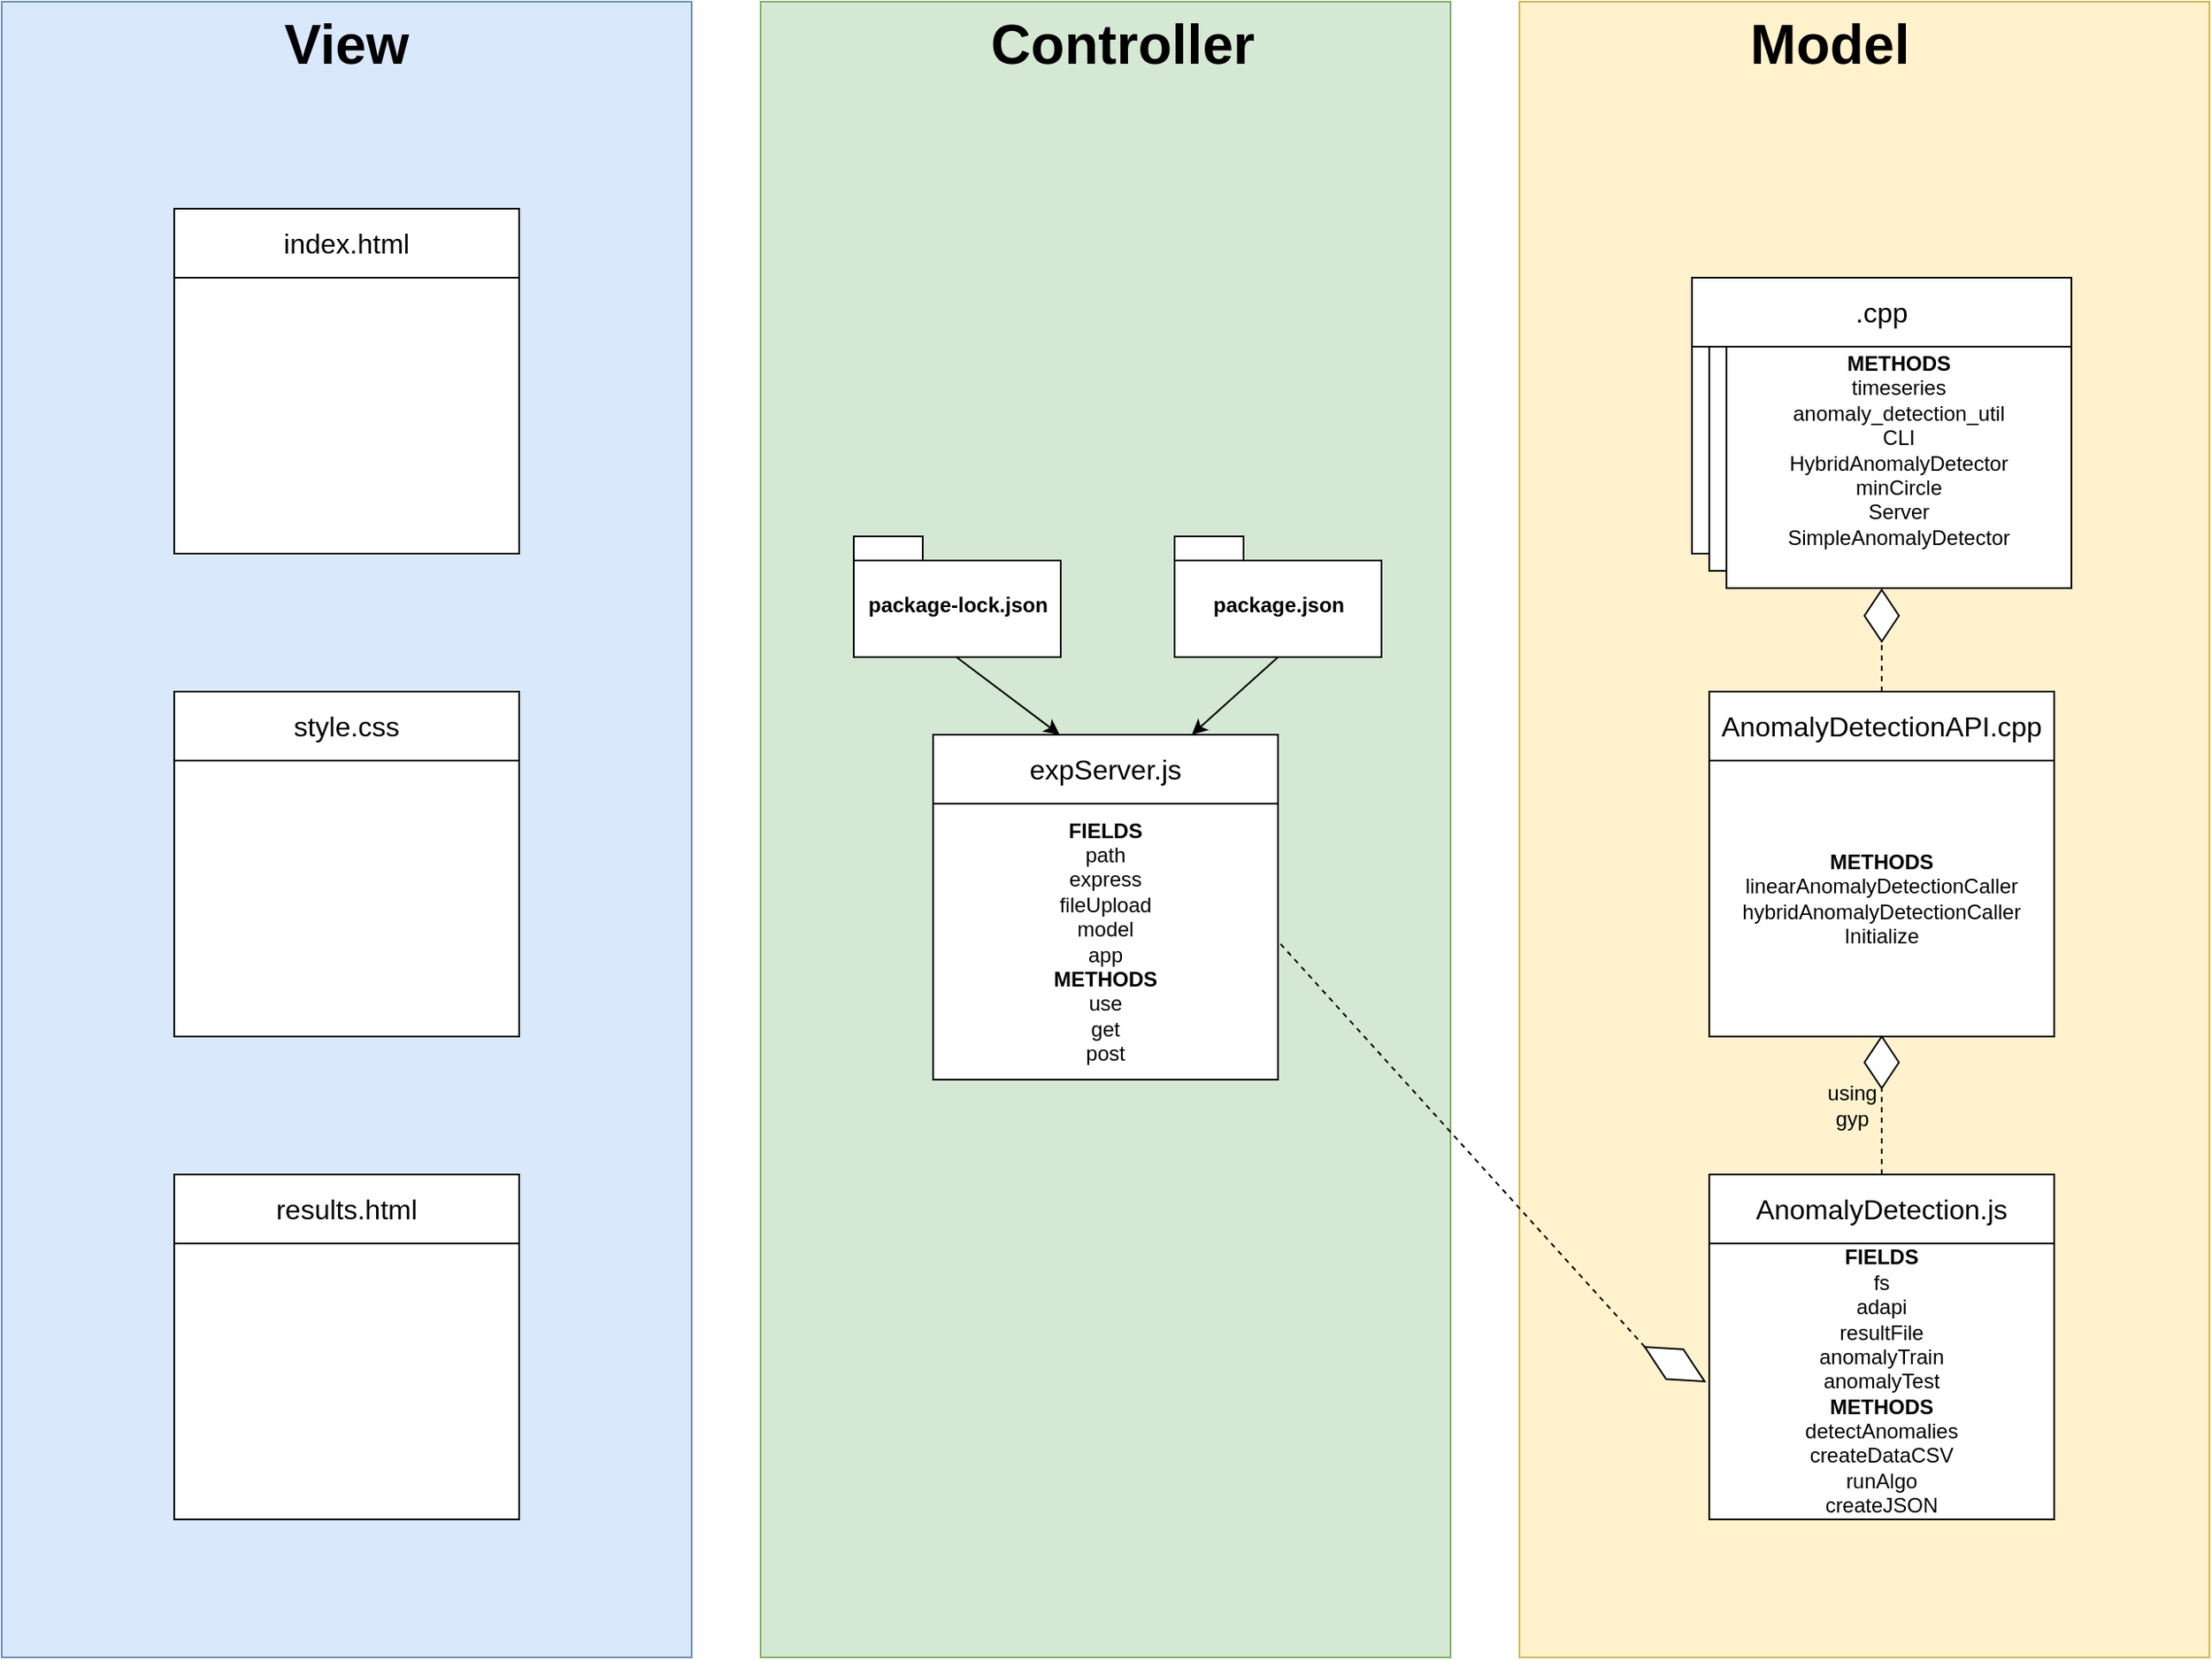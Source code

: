 <mxfile version="14.7.2" type="device"><diagram id="UL-Up-tAXJZA042BQvAE" name="Page-1"><mxGraphModel dx="1543" dy="1547" grid="1" gridSize="10" guides="1" tooltips="1" connect="1" arrows="1" fold="1" page="1" pageScale="1" pageWidth="827" pageHeight="1169" math="0" shadow="0"><root><mxCell id="0"/><mxCell id="1" parent="0"/><mxCell id="b3K-4h53iKVoq2Alc7Bz-82" value="" style="rounded=0;whiteSpace=wrap;html=1;fontSize=11;labelBackgroundColor=none;labelBorderColor=none;strokeColor=#6c8ebf;fillColor=#dae8fc;" parent="1" vertex="1"><mxGeometry x="-200" y="-40" width="400" height="960" as="geometry"/></mxCell><mxCell id="b3K-4h53iKVoq2Alc7Bz-1" value="" style="rounded=0;whiteSpace=wrap;html=1;fontSize=11;labelBackgroundColor=none;labelBorderColor=none;strokeColor=#82b366;fillColor=#d5e8d4;" parent="1" vertex="1"><mxGeometry x="240" y="-40" width="400" height="960" as="geometry"/></mxCell><mxCell id="b3K-4h53iKVoq2Alc7Bz-3" value="" style="rounded=0;whiteSpace=wrap;html=1;fontSize=11;labelBackgroundColor=none;labelBorderColor=none;strokeColor=#d6b656;fillColor=#fff2cc;" parent="1" vertex="1"><mxGeometry x="680" y="-40" width="400" height="960" as="geometry"/></mxCell><mxCell id="b3K-4h53iKVoq2Alc7Bz-64" value="&lt;font style=&quot;font-size: 32px;&quot;&gt;&lt;b style=&quot;font-size: 32px;&quot;&gt;Model&lt;/b&gt;&lt;/font&gt;" style="text;html=1;strokeColor=none;align=center;verticalAlign=middle;whiteSpace=wrap;rounded=0;labelBackgroundColor=none;fontSize=32;fontColor=#000000;" parent="1" vertex="1"><mxGeometry x="800" y="-40" width="120" height="50" as="geometry"/></mxCell><mxCell id="b3K-4h53iKVoq2Alc7Bz-65" value="&lt;b&gt;Controller&lt;/b&gt;" style="text;html=1;strokeColor=none;align=center;verticalAlign=middle;whiteSpace=wrap;rounded=0;labelBackgroundColor=none;fontSize=32;fontColor=#000000;" parent="1" vertex="1"><mxGeometry x="360" y="-40" width="180" height="50" as="geometry"/></mxCell><mxCell id="b3K-4h53iKVoq2Alc7Bz-66" value="&lt;font style=&quot;font-size: 32px&quot;&gt;&lt;b style=&quot;font-size: 32px&quot;&gt;View&lt;/b&gt;&lt;/font&gt;" style="text;html=1;strokeColor=none;align=center;verticalAlign=middle;whiteSpace=wrap;rounded=0;labelBackgroundColor=none;fontSize=32;fontColor=#000000;" parent="1" vertex="1"><mxGeometry x="-90" y="-40" width="180" height="50" as="geometry"/></mxCell><mxCell id="b3K-4h53iKVoq2Alc7Bz-87" value="" style="rounded=0;whiteSpace=wrap;html=1;" parent="1" vertex="1"><mxGeometry x="-100" y="120" width="200" height="160" as="geometry"/></mxCell><mxCell id="b3K-4h53iKVoq2Alc7Bz-88" value="&lt;font style=&quot;font-size: 16px&quot;&gt;index.html&lt;/font&gt;" style="rounded=0;whiteSpace=wrap;html=1;" parent="1" vertex="1"><mxGeometry x="-100" y="80" width="200" height="40" as="geometry"/></mxCell><mxCell id="b3K-4h53iKVoq2Alc7Bz-93" value="" style="rounded=0;whiteSpace=wrap;html=1;" parent="1" vertex="1"><mxGeometry x="-100" y="400" width="200" height="160" as="geometry"/></mxCell><mxCell id="b3K-4h53iKVoq2Alc7Bz-94" value="&lt;font style=&quot;font-size: 16px&quot;&gt;style.css&lt;/font&gt;" style="rounded=0;whiteSpace=wrap;html=1;" parent="1" vertex="1"><mxGeometry x="-100" y="360" width="200" height="40" as="geometry"/></mxCell><mxCell id="b3K-4h53iKVoq2Alc7Bz-97" value="" style="rounded=0;whiteSpace=wrap;html=1;" parent="1" vertex="1"><mxGeometry x="-100" y="680" width="200" height="160" as="geometry"/></mxCell><mxCell id="b3K-4h53iKVoq2Alc7Bz-98" value="&lt;font style=&quot;font-size: 16px&quot;&gt;results.html&lt;/font&gt;" style="rounded=0;whiteSpace=wrap;html=1;" parent="1" vertex="1"><mxGeometry x="-100" y="640" width="200" height="40" as="geometry"/></mxCell><mxCell id="75WFVp0D9IJ2LYECFNo1-1" value="" style="rounded=0;whiteSpace=wrap;html=1;" vertex="1" parent="1"><mxGeometry x="780" y="120" width="200" height="160" as="geometry"/></mxCell><mxCell id="75WFVp0D9IJ2LYECFNo1-4" value="" style="rounded=0;whiteSpace=wrap;html=1;" vertex="1" parent="1"><mxGeometry x="790" y="130" width="200" height="160" as="geometry"/></mxCell><mxCell id="75WFVp0D9IJ2LYECFNo1-5" value="&lt;b&gt;METHODS&lt;/b&gt;&lt;br&gt;timeseries&lt;br&gt;anomaly_detection_util&lt;br&gt;CLI&lt;br&gt;HybridAnomalyDetector&lt;br&gt;minCircle&lt;br&gt;Server&lt;br&gt;SimpleAnomalyDetector" style="rounded=0;whiteSpace=wrap;html=1;" vertex="1" parent="1"><mxGeometry x="800" y="140" width="200" height="160" as="geometry"/></mxCell><mxCell id="75WFVp0D9IJ2LYECFNo1-6" value="&lt;span style=&quot;font-size: 16px&quot;&gt;.cpp&lt;/span&gt;" style="rounded=0;whiteSpace=wrap;html=1;" vertex="1" parent="1"><mxGeometry x="780" y="120" width="220" height="40" as="geometry"/></mxCell><mxCell id="75WFVp0D9IJ2LYECFNo1-7" value="&lt;b&gt;METHODS&lt;/b&gt;&lt;br&gt;linearAnomalyDetectionCaller&lt;br&gt;hybridAnomalyDetectionCaller&lt;br&gt;Initialize" style="rounded=0;whiteSpace=wrap;html=1;" vertex="1" parent="1"><mxGeometry x="790" y="400" width="200" height="160" as="geometry"/></mxCell><mxCell id="75WFVp0D9IJ2LYECFNo1-8" value="&lt;font style=&quot;font-size: 16px&quot;&gt;AnomalyDetectionAPI.cpp&lt;/font&gt;" style="rounded=0;whiteSpace=wrap;html=1;" vertex="1" parent="1"><mxGeometry x="790" y="360" width="200" height="40" as="geometry"/></mxCell><mxCell id="75WFVp0D9IJ2LYECFNo1-9" value="package.json" style="shape=folder;fontStyle=1;spacingTop=10;tabWidth=40;tabHeight=14;tabPosition=left;html=1;" vertex="1" parent="1"><mxGeometry x="480" y="270" width="120" height="70" as="geometry"/></mxCell><mxCell id="75WFVp0D9IJ2LYECFNo1-10" value="package-lock.json" style="shape=folder;fontStyle=1;spacingTop=10;tabWidth=40;tabHeight=14;tabPosition=left;html=1;" vertex="1" parent="1"><mxGeometry x="294" y="270" width="120" height="70" as="geometry"/></mxCell><mxCell id="75WFVp0D9IJ2LYECFNo1-11" value="&lt;b&gt;FIELDS&lt;/b&gt;&lt;br&gt;fs&lt;br&gt;adapi&lt;br&gt;resultFile&lt;br&gt;anomalyTrain&lt;br&gt;anomalyTest&lt;br&gt;&lt;b&gt;METHODS&lt;br&gt;&lt;/b&gt;detectAnomalies&lt;br&gt;createDataCSV&lt;br&gt;runAlgo&lt;br&gt;createJSON" style="rounded=0;whiteSpace=wrap;html=1;" vertex="1" parent="1"><mxGeometry x="790" y="680" width="200" height="160" as="geometry"/></mxCell><mxCell id="75WFVp0D9IJ2LYECFNo1-12" value="&lt;font style=&quot;font-size: 16px&quot;&gt;AnomalyDetection.js&lt;/font&gt;" style="rounded=0;whiteSpace=wrap;html=1;" vertex="1" parent="1"><mxGeometry x="790" y="640" width="200" height="40" as="geometry"/></mxCell><mxCell id="75WFVp0D9IJ2LYECFNo1-15" value="using gyp" style="text;html=1;strokeColor=none;fillColor=none;align=center;verticalAlign=middle;whiteSpace=wrap;rounded=0;" vertex="1" parent="1"><mxGeometry x="853" y="590" width="40" height="20" as="geometry"/></mxCell><mxCell id="75WFVp0D9IJ2LYECFNo1-16" value="&lt;b&gt;FIELDS&lt;/b&gt;&lt;br&gt;path&lt;br&gt;express&lt;br&gt;fileUpload&lt;br&gt;model&lt;br&gt;app&lt;br&gt;&lt;b&gt;METHODS&lt;br&gt;&lt;/b&gt;use&lt;br&gt;get&lt;br&gt;post" style="rounded=0;whiteSpace=wrap;html=1;" vertex="1" parent="1"><mxGeometry x="340" y="425" width="200" height="160" as="geometry"/></mxCell><mxCell id="75WFVp0D9IJ2LYECFNo1-17" value="&lt;font style=&quot;font-size: 16px&quot;&gt;expServer.js&lt;/font&gt;" style="rounded=0;whiteSpace=wrap;html=1;" vertex="1" parent="1"><mxGeometry x="340" y="385" width="200" height="40" as="geometry"/></mxCell><mxCell id="75WFVp0D9IJ2LYECFNo1-20" value="" style="endArrow=classic;html=1;" edge="1" parent="1" target="75WFVp0D9IJ2LYECFNo1-17"><mxGeometry width="50" height="50" relative="1" as="geometry"><mxPoint x="353.5" y="340" as="sourcePoint"/><mxPoint x="353.5" y="396" as="targetPoint"/></mxGeometry></mxCell><mxCell id="75WFVp0D9IJ2LYECFNo1-21" value="" style="endArrow=classic;html=1;entryX=0.75;entryY=0;entryDx=0;entryDy=0;" edge="1" parent="1" target="75WFVp0D9IJ2LYECFNo1-17"><mxGeometry width="50" height="50" relative="1" as="geometry"><mxPoint x="540" y="340" as="sourcePoint"/><mxPoint x="599.885" y="385" as="targetPoint"/></mxGeometry></mxCell><mxCell id="75WFVp0D9IJ2LYECFNo1-29" value="" style="rhombus;whiteSpace=wrap;html=1;rotation=-90;" vertex="1" parent="1"><mxGeometry x="875" y="306" width="30" height="20" as="geometry"/></mxCell><mxCell id="75WFVp0D9IJ2LYECFNo1-32" value="" style="endArrow=none;dashed=1;html=1;" edge="1" parent="1" source="75WFVp0D9IJ2LYECFNo1-8"><mxGeometry width="50" height="50" relative="1" as="geometry"><mxPoint x="840" y="390" as="sourcePoint"/><mxPoint x="890" y="330" as="targetPoint"/></mxGeometry></mxCell><mxCell id="75WFVp0D9IJ2LYECFNo1-37" value="" style="rhombus;whiteSpace=wrap;html=1;rotation=-90;" vertex="1" parent="1"><mxGeometry x="875" y="565" width="30" height="20" as="geometry"/></mxCell><mxCell id="75WFVp0D9IJ2LYECFNo1-38" value="" style="endArrow=none;dashed=1;html=1;exitX=0.5;exitY=0;exitDx=0;exitDy=0;" edge="1" parent="1" source="75WFVp0D9IJ2LYECFNo1-12"><mxGeometry width="50" height="50" relative="1" as="geometry"><mxPoint x="890" y="619" as="sourcePoint"/><mxPoint x="890" y="589" as="targetPoint"/></mxGeometry></mxCell><mxCell id="75WFVp0D9IJ2LYECFNo1-39" value="" style="rhombus;whiteSpace=wrap;html=1;rotation=30;" vertex="1" parent="1"><mxGeometry x="750" y="740" width="40" height="20" as="geometry"/></mxCell><mxCell id="75WFVp0D9IJ2LYECFNo1-40" value="" style="endArrow=none;dashed=1;html=1;exitX=0;exitY=0.5;exitDx=0;exitDy=0;" edge="1" parent="1" source="75WFVp0D9IJ2LYECFNo1-39"><mxGeometry width="50" height="50" relative="1" as="geometry"><mxPoint x="640" y="504.71" as="sourcePoint"/><mxPoint x="540" y="504.71" as="targetPoint"/></mxGeometry></mxCell></root></mxGraphModel></diagram></mxfile>